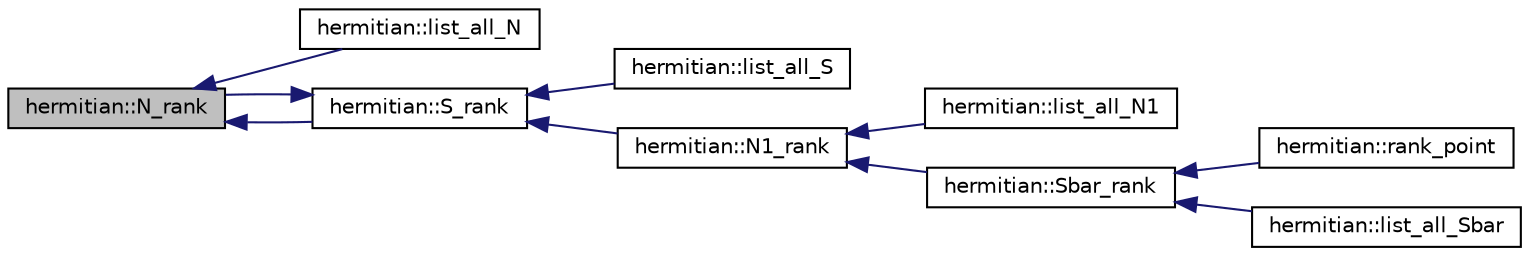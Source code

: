 digraph "hermitian::N_rank"
{
  edge [fontname="Helvetica",fontsize="10",labelfontname="Helvetica",labelfontsize="10"];
  node [fontname="Helvetica",fontsize="10",shape=record];
  rankdir="LR";
  Node191 [label="hermitian::N_rank",height=0.2,width=0.4,color="black", fillcolor="grey75", style="filled", fontcolor="black"];
  Node191 -> Node192 [dir="back",color="midnightblue",fontsize="10",style="solid",fontname="Helvetica"];
  Node192 [label="hermitian::list_all_N",height=0.2,width=0.4,color="black", fillcolor="white", style="filled",URL="$d4/d11/classhermitian.html#aa3df8a3bcdea19eaed6a63ec15c79e54"];
  Node191 -> Node193 [dir="back",color="midnightblue",fontsize="10",style="solid",fontname="Helvetica"];
  Node193 [label="hermitian::S_rank",height=0.2,width=0.4,color="black", fillcolor="white", style="filled",URL="$d4/d11/classhermitian.html#ad1fcccaaee63d207a9e7adef62b7a01a"];
  Node193 -> Node194 [dir="back",color="midnightblue",fontsize="10",style="solid",fontname="Helvetica"];
  Node194 [label="hermitian::list_all_S",height=0.2,width=0.4,color="black", fillcolor="white", style="filled",URL="$d4/d11/classhermitian.html#ab0a4319e5d2040ca2c3fdc2191b98c7b"];
  Node193 -> Node191 [dir="back",color="midnightblue",fontsize="10",style="solid",fontname="Helvetica"];
  Node193 -> Node195 [dir="back",color="midnightblue",fontsize="10",style="solid",fontname="Helvetica"];
  Node195 [label="hermitian::N1_rank",height=0.2,width=0.4,color="black", fillcolor="white", style="filled",URL="$d4/d11/classhermitian.html#a334681066fd4e89ec0e3c672dde9ef7a"];
  Node195 -> Node196 [dir="back",color="midnightblue",fontsize="10",style="solid",fontname="Helvetica"];
  Node196 [label="hermitian::list_all_N1",height=0.2,width=0.4,color="black", fillcolor="white", style="filled",URL="$d4/d11/classhermitian.html#ae8094c1f22738d61696c3ecdee6749c9"];
  Node195 -> Node197 [dir="back",color="midnightblue",fontsize="10",style="solid",fontname="Helvetica"];
  Node197 [label="hermitian::Sbar_rank",height=0.2,width=0.4,color="black", fillcolor="white", style="filled",URL="$d4/d11/classhermitian.html#a5ef2f95dc64a0d5797c324badd615eef"];
  Node197 -> Node198 [dir="back",color="midnightblue",fontsize="10",style="solid",fontname="Helvetica"];
  Node198 [label="hermitian::rank_point",height=0.2,width=0.4,color="black", fillcolor="white", style="filled",URL="$d4/d11/classhermitian.html#aabcb3c8b3fa2eb0fd676a253db9d917c"];
  Node197 -> Node199 [dir="back",color="midnightblue",fontsize="10",style="solid",fontname="Helvetica"];
  Node199 [label="hermitian::list_all_Sbar",height=0.2,width=0.4,color="black", fillcolor="white", style="filled",URL="$d4/d11/classhermitian.html#a84c1abdcb4474b87a2a942f5ff4b0b1c"];
}
